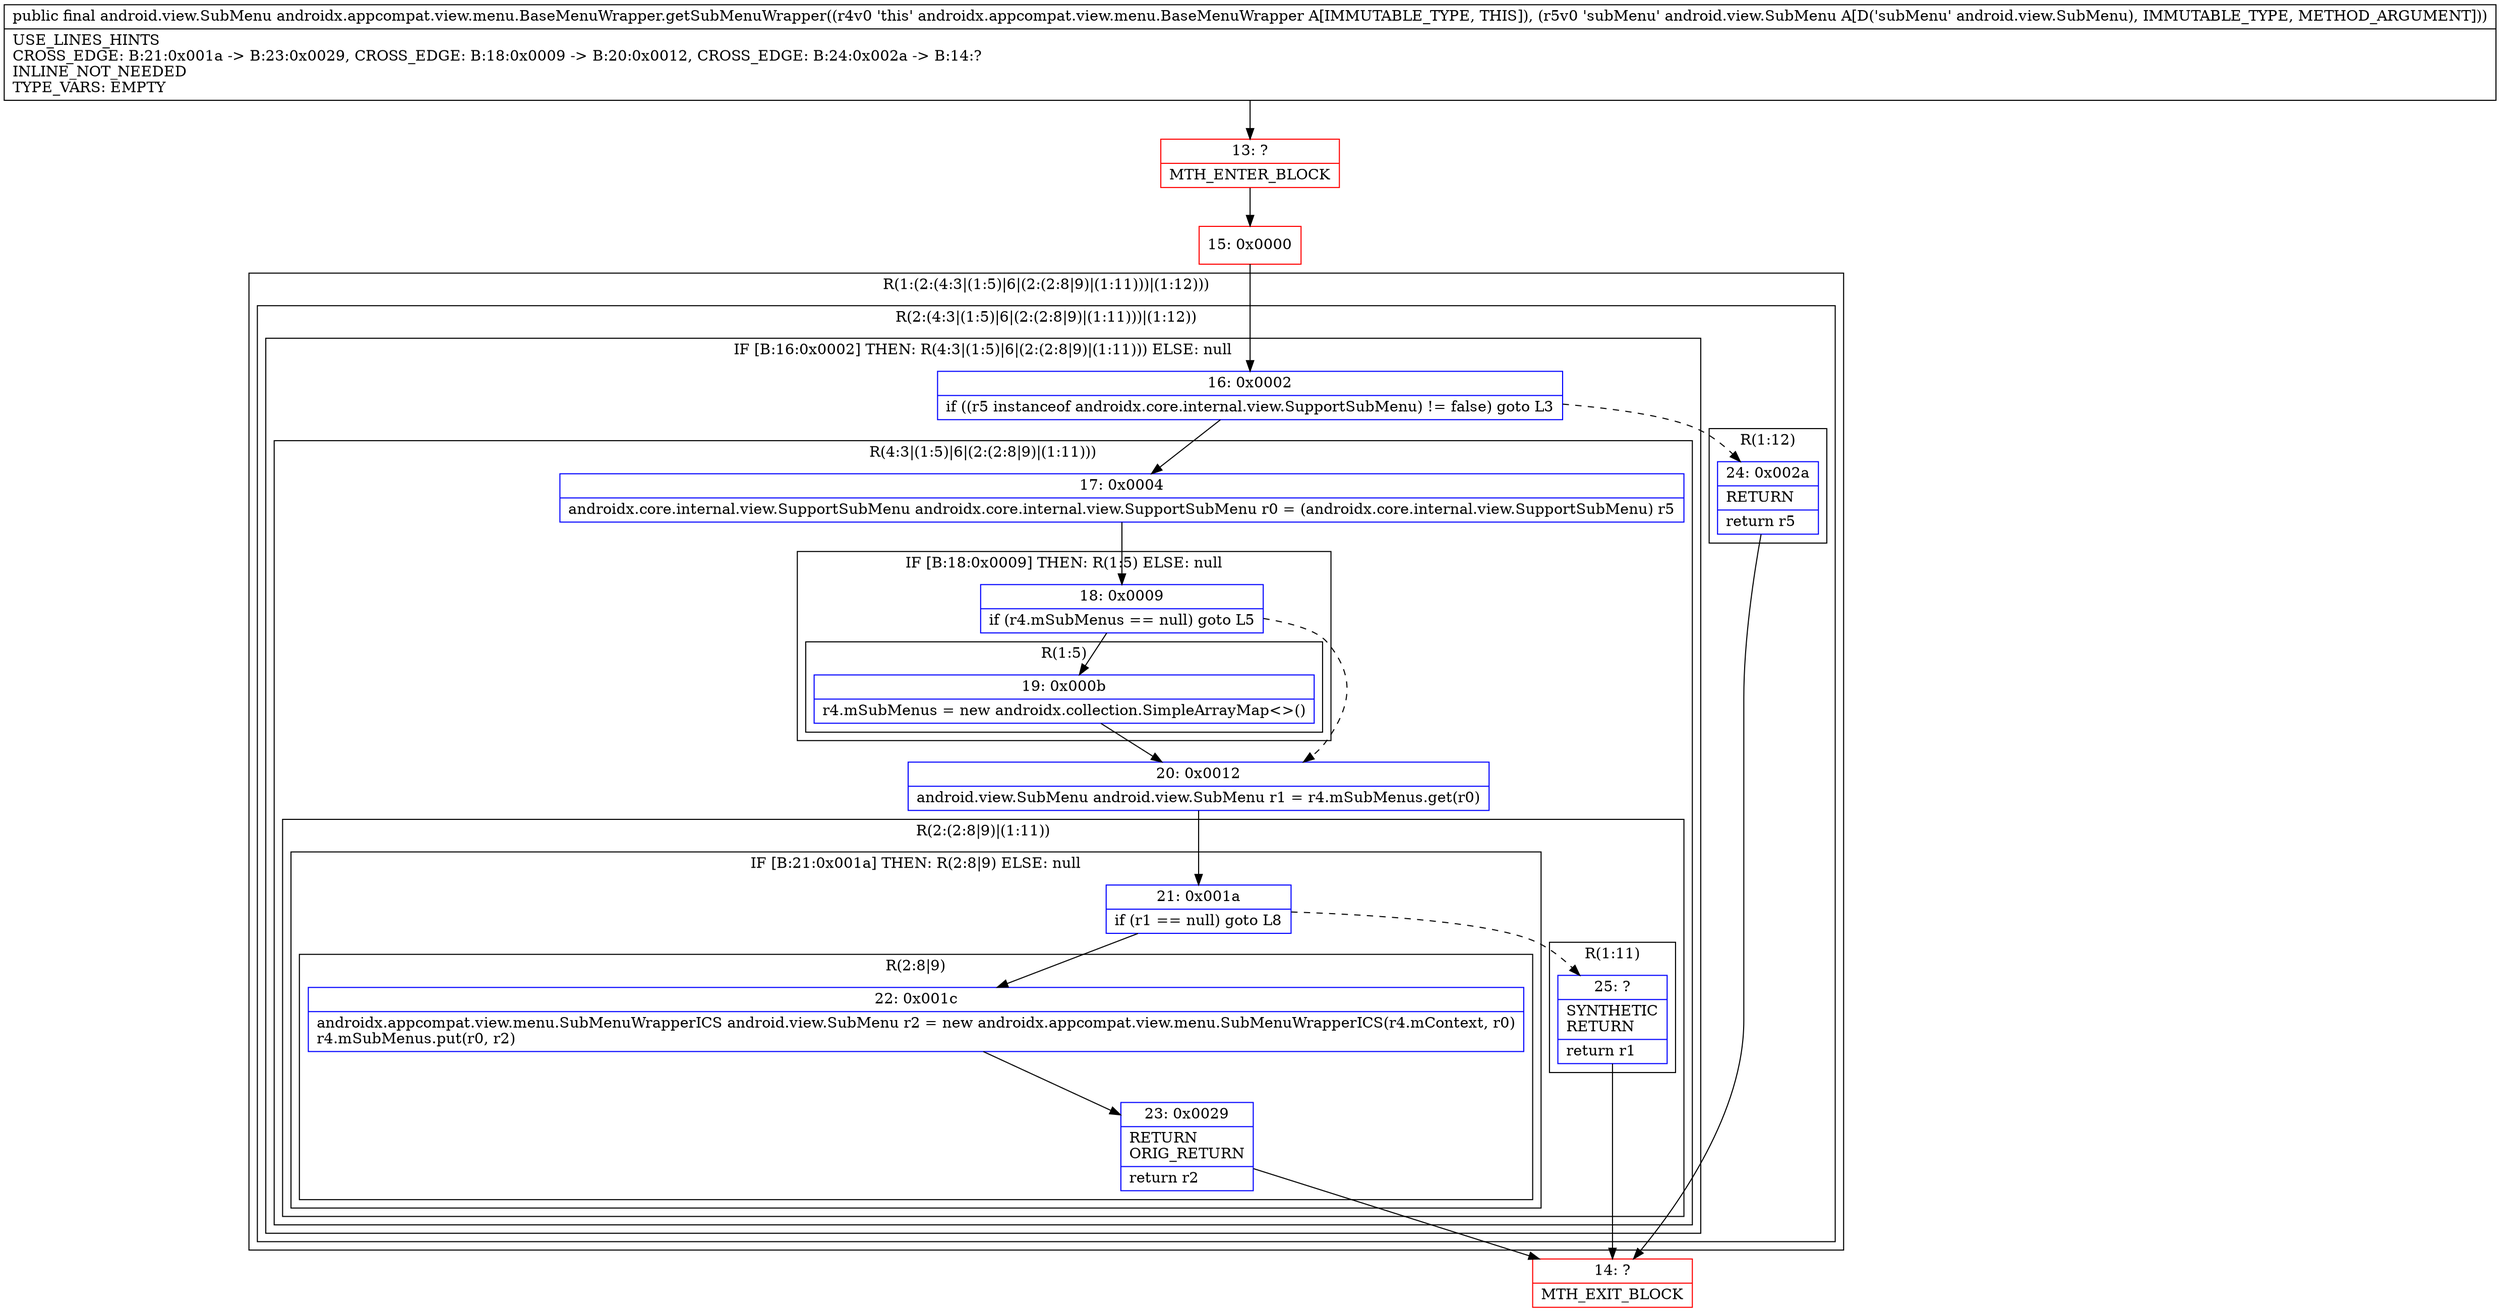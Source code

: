 digraph "CFG forandroidx.appcompat.view.menu.BaseMenuWrapper.getSubMenuWrapper(Landroid\/view\/SubMenu;)Landroid\/view\/SubMenu;" {
subgraph cluster_Region_829253884 {
label = "R(1:(2:(4:3|(1:5)|6|(2:(2:8|9)|(1:11)))|(1:12)))";
node [shape=record,color=blue];
subgraph cluster_Region_1464877583 {
label = "R(2:(4:3|(1:5)|6|(2:(2:8|9)|(1:11)))|(1:12))";
node [shape=record,color=blue];
subgraph cluster_IfRegion_2107641192 {
label = "IF [B:16:0x0002] THEN: R(4:3|(1:5)|6|(2:(2:8|9)|(1:11))) ELSE: null";
node [shape=record,color=blue];
Node_16 [shape=record,label="{16\:\ 0x0002|if ((r5 instanceof androidx.core.internal.view.SupportSubMenu) != false) goto L3\l}"];
subgraph cluster_Region_2147290343 {
label = "R(4:3|(1:5)|6|(2:(2:8|9)|(1:11)))";
node [shape=record,color=blue];
Node_17 [shape=record,label="{17\:\ 0x0004|androidx.core.internal.view.SupportSubMenu androidx.core.internal.view.SupportSubMenu r0 = (androidx.core.internal.view.SupportSubMenu) r5\l}"];
subgraph cluster_IfRegion_1443064130 {
label = "IF [B:18:0x0009] THEN: R(1:5) ELSE: null";
node [shape=record,color=blue];
Node_18 [shape=record,label="{18\:\ 0x0009|if (r4.mSubMenus == null) goto L5\l}"];
subgraph cluster_Region_208916982 {
label = "R(1:5)";
node [shape=record,color=blue];
Node_19 [shape=record,label="{19\:\ 0x000b|r4.mSubMenus = new androidx.collection.SimpleArrayMap\<\>()\l}"];
}
}
Node_20 [shape=record,label="{20\:\ 0x0012|android.view.SubMenu android.view.SubMenu r1 = r4.mSubMenus.get(r0)\l}"];
subgraph cluster_Region_1508293197 {
label = "R(2:(2:8|9)|(1:11))";
node [shape=record,color=blue];
subgraph cluster_IfRegion_1064094453 {
label = "IF [B:21:0x001a] THEN: R(2:8|9) ELSE: null";
node [shape=record,color=blue];
Node_21 [shape=record,label="{21\:\ 0x001a|if (r1 == null) goto L8\l}"];
subgraph cluster_Region_45534442 {
label = "R(2:8|9)";
node [shape=record,color=blue];
Node_22 [shape=record,label="{22\:\ 0x001c|androidx.appcompat.view.menu.SubMenuWrapperICS android.view.SubMenu r2 = new androidx.appcompat.view.menu.SubMenuWrapperICS(r4.mContext, r0)\lr4.mSubMenus.put(r0, r2)\l}"];
Node_23 [shape=record,label="{23\:\ 0x0029|RETURN\lORIG_RETURN\l|return r2\l}"];
}
}
subgraph cluster_Region_968570815 {
label = "R(1:11)";
node [shape=record,color=blue];
Node_25 [shape=record,label="{25\:\ ?|SYNTHETIC\lRETURN\l|return r1\l}"];
}
}
}
}
subgraph cluster_Region_617625428 {
label = "R(1:12)";
node [shape=record,color=blue];
Node_24 [shape=record,label="{24\:\ 0x002a|RETURN\l|return r5\l}"];
}
}
}
Node_13 [shape=record,color=red,label="{13\:\ ?|MTH_ENTER_BLOCK\l}"];
Node_15 [shape=record,color=red,label="{15\:\ 0x0000}"];
Node_14 [shape=record,color=red,label="{14\:\ ?|MTH_EXIT_BLOCK\l}"];
MethodNode[shape=record,label="{public final android.view.SubMenu androidx.appcompat.view.menu.BaseMenuWrapper.getSubMenuWrapper((r4v0 'this' androidx.appcompat.view.menu.BaseMenuWrapper A[IMMUTABLE_TYPE, THIS]), (r5v0 'subMenu' android.view.SubMenu A[D('subMenu' android.view.SubMenu), IMMUTABLE_TYPE, METHOD_ARGUMENT]))  | USE_LINES_HINTS\lCROSS_EDGE: B:21:0x001a \-\> B:23:0x0029, CROSS_EDGE: B:18:0x0009 \-\> B:20:0x0012, CROSS_EDGE: B:24:0x002a \-\> B:14:?\lINLINE_NOT_NEEDED\lTYPE_VARS: EMPTY\l}"];
MethodNode -> Node_13;Node_16 -> Node_17;
Node_16 -> Node_24[style=dashed];
Node_17 -> Node_18;
Node_18 -> Node_19;
Node_18 -> Node_20[style=dashed];
Node_19 -> Node_20;
Node_20 -> Node_21;
Node_21 -> Node_22;
Node_21 -> Node_25[style=dashed];
Node_22 -> Node_23;
Node_23 -> Node_14;
Node_25 -> Node_14;
Node_24 -> Node_14;
Node_13 -> Node_15;
Node_15 -> Node_16;
}

